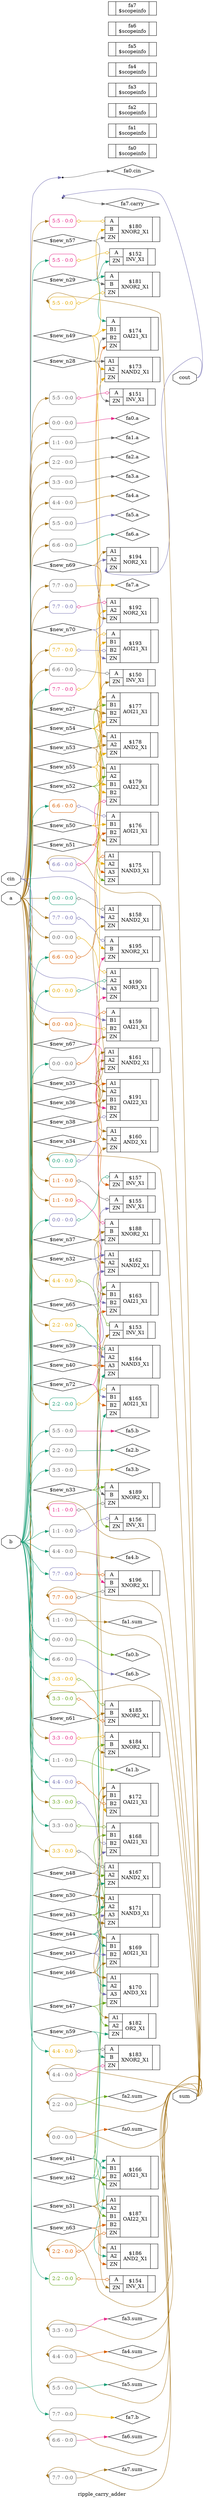 digraph "ripple_carry_adder" {
label="ripple_carry_adder";
rankdir="LR";
remincross=true;
n39 [ shape=octagon, label="a", color="black", fontcolor="black"];
n40 [ shape=octagon, label="b", color="black", fontcolor="black"];
n41 [ shape=octagon, label="cin", color="black", fontcolor="black"];
n42 [ shape=octagon, label="cout", color="black", fontcolor="black"];
n43 [ shape=diamond, label="fa0.a", color="black", fontcolor="black"];
n44 [ shape=diamond, label="fa0.b", color="black", fontcolor="black"];
n45 [ shape=diamond, label="fa0.cin", color="black", fontcolor="black"];
n46 [ shape=diamond, label="fa0.sum", color="black", fontcolor="black"];
n47 [ shape=diamond, label="fa1.a", color="black", fontcolor="black"];
n48 [ shape=diamond, label="fa1.b", color="black", fontcolor="black"];
n49 [ shape=diamond, label="fa1.sum", color="black", fontcolor="black"];
n50 [ shape=diamond, label="fa2.a", color="black", fontcolor="black"];
n51 [ shape=diamond, label="fa2.b", color="black", fontcolor="black"];
n52 [ shape=diamond, label="fa2.sum", color="black", fontcolor="black"];
n53 [ shape=diamond, label="fa3.a", color="black", fontcolor="black"];
n54 [ shape=diamond, label="fa3.b", color="black", fontcolor="black"];
n55 [ shape=diamond, label="fa3.sum", color="black", fontcolor="black"];
n56 [ shape=diamond, label="fa4.a", color="black", fontcolor="black"];
n57 [ shape=diamond, label="fa4.b", color="black", fontcolor="black"];
n58 [ shape=diamond, label="fa4.sum", color="black", fontcolor="black"];
n59 [ shape=diamond, label="fa5.a", color="black", fontcolor="black"];
n60 [ shape=diamond, label="fa5.b", color="black", fontcolor="black"];
n61 [ shape=diamond, label="fa5.sum", color="black", fontcolor="black"];
n62 [ shape=diamond, label="fa6.a", color="black", fontcolor="black"];
n63 [ shape=diamond, label="fa6.b", color="black", fontcolor="black"];
n64 [ shape=diamond, label="fa6.sum", color="black", fontcolor="black"];
n65 [ shape=diamond, label="fa7.a", color="black", fontcolor="black"];
n66 [ shape=diamond, label="fa7.b", color="black", fontcolor="black"];
n67 [ shape=diamond, label="fa7.carry", color="black", fontcolor="black"];
n68 [ shape=diamond, label="fa7.sum", color="black", fontcolor="black"];
n69 [ shape=octagon, label="sum", color="black", fontcolor="black"];
{ rank="source"; n39; n40; n41;}
{ rank="sink"; n42; n69;}
c72 [ shape=record, label="{{<p70> A|<p71> ZN}|$150\nINV_X1|{}}",  ];
x0 [ shape=record, style=rounded, label="<s0> 6:6 - 0:0 ", colorscheme="dark28", color="8", fontcolor="8" ];
x0:e -> c72:p70:w [arrowhead=odiamond, arrowtail=odiamond, dir=both, colorscheme="dark28", color="8", fontcolor="8", label=""];
c73 [ shape=record, label="{{<p70> A|<p71> ZN}|$151\nINV_X1|{}}",  ];
x1 [ shape=record, style=rounded, label="<s0> 5:5 - 0:0 ", colorscheme="dark28", color="8", fontcolor="8" ];
x1:e -> c73:p70:w [arrowhead=odiamond, arrowtail=odiamond, dir=both, colorscheme="dark28", color="4", fontcolor="4", label=""];
c74 [ shape=record, label="{{<p70> A|<p71> ZN}|$152\nINV_X1|{}}",  ];
x2 [ shape=record, style=rounded, label="<s0> 5:5 - 0:0 ", colorscheme="dark28", color="4", fontcolor="4" ];
x2:e -> c74:p70:w [arrowhead=odiamond, arrowtail=odiamond, dir=both, colorscheme="dark28", color="6", fontcolor="6", label=""];
c75 [ shape=record, label="{{<p70> A|<p71> ZN}|$153\nINV_X1|{}}",  ];
x3 [ shape=record, style=rounded, label="<s0> 4:4 - 0:0 ", colorscheme="dark28", color="6", fontcolor="6" ];
x3:e -> c75:p70:w [arrowhead=odiamond, arrowtail=odiamond, dir=both, colorscheme="dark28", color="5", fontcolor="5", label=""];
c76 [ shape=record, label="{{<p70> A|<p71> ZN}|$154\nINV_X1|{}}",  ];
x4 [ shape=record, style=rounded, label="<s0> 2:2 - 0:0 ", colorscheme="dark28", color="5", fontcolor="5" ];
x4:e -> c76:p70:w [arrowhead=odiamond, arrowtail=odiamond, dir=both, colorscheme="dark28", color="2", fontcolor="2", label=""];
c77 [ shape=record, label="{{<p70> A|<p71> ZN}|$155\nINV_X1|{}}",  ];
x5 [ shape=record, style=rounded, label="<s0> 1:1 - 0:0 ", colorscheme="dark28", color="2", fontcolor="2" ];
x5:e -> c77:p70:w [arrowhead=odiamond, arrowtail=odiamond, dir=both, colorscheme="dark28", color="8", fontcolor="8", label=""];
c78 [ shape=record, label="{{<p70> A|<p71> ZN}|$156\nINV_X1|{}}",  ];
x6 [ shape=record, style=rounded, label="<s0> 1:1 - 0:0 ", colorscheme="dark28", color="8", fontcolor="8" ];
x6:e -> c78:p70:w [arrowhead=odiamond, arrowtail=odiamond, dir=both, colorscheme="dark28", color="3", fontcolor="3", label=""];
c79 [ shape=record, label="{{<p70> A|<p71> ZN}|$157\nINV_X1|{}}",  ];
x7 [ shape=record, style=rounded, label="<s0> 0:0 - 0:0 ", colorscheme="dark28", color="3", fontcolor="3" ];
x7:e -> c79:p70:w [arrowhead=odiamond, arrowtail=odiamond, dir=both, colorscheme="dark28", color="1", fontcolor="1", label=""];
c82 [ shape=record, label="{{<p80> A1|<p81> A2|<p71> ZN}|$158\nNAND2_X1|{}}",  ];
x8 [ shape=record, style=rounded, label="<s0> 0:0 - 0:0 ", colorscheme="dark28", color="1", fontcolor="1" ];
x8:e -> c82:p80:w [arrowhead=odiamond, arrowtail=odiamond, dir=both, colorscheme="dark28", color="8", fontcolor="8", label=""];
c85 [ shape=record, label="{{<p70> A|<p83> B1|<p84> B2|<p71> ZN}|$159\nOAI21_X1|{}}",  ];
x9 [ shape=record, style=rounded, label="<s0> 0:0 - 0:0 ", colorscheme="dark28", color="8", fontcolor="8" ];
x9:e -> c85:p70:w [arrowhead=odiamond, arrowtail=odiamond, dir=both, colorscheme="dark28", color="2", fontcolor="2", label=""];
x10 [ shape=record, style=rounded, label="<s0> 0:0 - 0:0 ", colorscheme="dark28", color="2", fontcolor="2" ];
x10:e -> c85:p84:w [arrowhead=odiamond, arrowtail=odiamond, dir=both, colorscheme="dark28", color="6", fontcolor="6", label=""];
c86 [ shape=record, label="{{<p80> A1|<p81> A2|<p71> ZN}|$160\nAND2_X1|{}}",  ];
c87 [ shape=record, label="{{<p80> A1|<p81> A2|<p71> ZN}|$161\nNAND2_X1|{}}",  ];
c88 [ shape=record, label="{{<p80> A1|<p81> A2|<p71> ZN}|$162\nNAND2_X1|{}}",  ];
c89 [ shape=record, label="{{<p70> A|<p83> B1|<p84> B2|<p71> ZN}|$163\nOAI21_X1|{}}",  ];
c91 [ shape=record, label="{{<p80> A1|<p81> A2|<p90> A3|<p71> ZN}|$164\nNAND3_X1|{}}",  ];
x11 [ shape=record, style=rounded, label="<s0> 2:2 - 0:0 ", colorscheme="dark28", color="6", fontcolor="6" ];
x11:e -> c91:p80:w [arrowhead=odiamond, arrowtail=odiamond, dir=both, colorscheme="dark28", color="1", fontcolor="1", label=""];
c92 [ shape=record, label="{{<p70> A|<p83> B1|<p84> B2|<p71> ZN}|$165\nAOI21_X1|{}}",  ];
x12 [ shape=record, style=rounded, label="<s0> 2:2 - 0:0 ", colorscheme="dark28", color="1", fontcolor="1" ];
x12:e -> c92:p70:w [arrowhead=odiamond, arrowtail=odiamond, dir=both, colorscheme="dark28", color="6", fontcolor="6", label=""];
c93 [ shape=record, label="{{<p70> A|<p83> B1|<p84> B2|<p71> ZN}|$166\nAOI21_X1|{}}",  ];
c94 [ shape=record, label="{{<p80> A1|<p81> A2|<p71> ZN}|$167\nNAND2_X1|{}}",  ];
x13 [ shape=record, style=rounded, label="<s0> 3:3 - 0:0 ", colorscheme="dark28", color="6", fontcolor="6" ];
x13:e -> c94:p80:w [arrowhead=odiamond, arrowtail=odiamond, dir=both, colorscheme="dark28", color="8", fontcolor="8", label=""];
c95 [ shape=record, label="{{<p70> A|<p83> B1|<p84> B2|<p71> ZN}|$168\nOAI21_X1|{}}",  ];
x14 [ shape=record, style=rounded, label="<s0> 3:3 - 0:0 ", colorscheme="dark28", color="8", fontcolor="8" ];
x14:e -> c95:p70:w [arrowhead=odiamond, arrowtail=odiamond, dir=both, colorscheme="dark28", color="5", fontcolor="5", label=""];
x15 [ shape=record, style=rounded, label="<s0> 3:3 - 0:0 ", colorscheme="dark28", color="5", fontcolor="5" ];
x15:e -> c95:p84:w [arrowhead=odiamond, arrowtail=odiamond, dir=both, colorscheme="dark28", color="3", fontcolor="3", label=""];
c96 [ shape=record, label="{{<p70> A|<p83> B1|<p84> B2|<p71> ZN}|$169\nAOI21_X1|{}}",  ];
c97 [ shape=record, label="{{<p80> A1|<p81> A2|<p90> A3|<p71> ZN}|$170\nAND3_X1|{}}",  ];
c98 [ shape=record, label="{{<p80> A1|<p81> A2|<p90> A3|<p71> ZN}|$171\nNAND3_X1|{}}",  ];
c99 [ shape=record, label="{{<p70> A|<p83> B1|<p84> B2|<p71> ZN}|$172\nOAI21_X1|{}}",  ];
x16 [ shape=record, style=rounded, label="<s0> 4:4 - 0:0 ", colorscheme="dark28", color="3", fontcolor="3" ];
x16:e -> c99:p84:w [arrowhead=odiamond, arrowtail=odiamond, dir=both, colorscheme="dark28", color="2", fontcolor="2", label=""];
c100 [ shape=record, label="{{<p80> A1|<p81> A2|<p71> ZN}|$173\nNAND2_X1|{}}",  ];
c101 [ shape=record, label="{{<p70> A|<p83> B1|<p84> B2|<p71> ZN}|$174\nOAI21_X1|{}}",  ];
c102 [ shape=record, label="{{<p80> A1|<p81> A2|<p90> A3|<p71> ZN}|$175\nNAND3_X1|{}}",  ];
x17 [ shape=record, style=rounded, label="<s0> 6:6 - 0:0 ", colorscheme="dark28", color="2", fontcolor="2" ];
x17:e -> c102:p80:w [arrowhead=odiamond, arrowtail=odiamond, dir=both, colorscheme="dark28", color="2", fontcolor="2", label=""];
c103 [ shape=record, label="{{<p70> A|<p83> B1|<p84> B2|<p71> ZN}|$176\nAOI21_X1|{}}",  ];
x18 [ shape=record, style=rounded, label="<s0> 6:6 - 0:0 ", colorscheme="dark28", color="2", fontcolor="2" ];
x18:e -> c103:p70:w [arrowhead=odiamond, arrowtail=odiamond, dir=both, colorscheme="dark28", color="3", fontcolor="3", label=""];
c104 [ shape=record, label="{{<p70> A|<p83> B1|<p84> B2|<p71> ZN}|$177\nAOI21_X1|{}}",  ];
c105 [ shape=record, label="{{<p80> A1|<p81> A2|<p71> ZN}|$178\nAND2_X1|{}}",  ];
c106 [ shape=record, label="{{<p80> A1|<p81> A2|<p83> B1|<p84> B2|<p71> ZN}|$179\nOAI22_X1|{}}",  ];
x19 [ shape=record, style=rounded, label="<s0> 6:6 - 0:0 ", colorscheme="dark28", color="3", fontcolor="3" ];
x19:e -> c106:p71:w [arrowhead=odiamond, arrowtail=odiamond, dir=both, colorscheme="dark28", color="4", fontcolor="4", label=""];
c108 [ shape=record, label="{{<p70> A|<p107> B|<p71> ZN}|$180\nXNOR2_X1|{}}",  ];
x20 [ shape=record, style=rounded, label="<s0> 5:5 - 0:0 ", colorscheme="dark28", color="4", fontcolor="4" ];
x20:e -> c108:p70:w [arrowhead=odiamond, arrowtail=odiamond, dir=both, colorscheme="dark28", color="6", fontcolor="6", label=""];
c109 [ shape=record, label="{{<p70> A|<p107> B|<p71> ZN}|$181\nXNOR2_X1|{}}",  ];
x21 [ shape=record, style=rounded, label="<s0> 5:5 - 0:0 ", colorscheme="dark28", color="6", fontcolor="6" ];
x21:e -> c109:p71:w [arrowhead=odiamond, arrowtail=odiamond, dir=both, colorscheme="dark28", color="6", fontcolor="6", label=""];
c110 [ shape=record, label="{{<p80> A1|<p81> A2|<p71> ZN}|$182\nOR2_X1|{}}",  ];
c111 [ shape=record, label="{{<p70> A|<p107> B|<p71> ZN}|$183\nXNOR2_X1|{}}",  ];
x22 [ shape=record, style=rounded, label="<s0> 4:4 - 0:0 ", colorscheme="dark28", color="6", fontcolor="6" ];
x22:e -> c111:p70:w [arrowhead=odiamond, arrowtail=odiamond, dir=both, colorscheme="dark28", color="8", fontcolor="8", label=""];
x23 [ shape=record, style=rounded, label="<s0> 4:4 - 0:0 ", colorscheme="dark28", color="8", fontcolor="8" ];
x23:e -> c111:p71:w [arrowhead=odiamond, arrowtail=odiamond, dir=both, colorscheme="dark28", color="4", fontcolor="4", label=""];
c112 [ shape=record, label="{{<p70> A|<p107> B|<p71> ZN}|$184\nXNOR2_X1|{}}",  ];
x24 [ shape=record, style=rounded, label="<s0> 3:3 - 0:0 ", colorscheme="dark28", color="4", fontcolor="4" ];
x24:e -> c112:p70:w [arrowhead=odiamond, arrowtail=odiamond, dir=both, colorscheme="dark28", color="6", fontcolor="6", label=""];
c113 [ shape=record, label="{{<p70> A|<p107> B|<p71> ZN}|$185\nXNOR2_X1|{}}",  ];
x25 [ shape=record, style=rounded, label="<s0> 3:3 - 0:0 ", colorscheme="dark28", color="6", fontcolor="6" ];
x25:e -> c113:p70:w [arrowhead=odiamond, arrowtail=odiamond, dir=both, colorscheme="dark28", color="5", fontcolor="5", label=""];
x26 [ shape=record, style=rounded, label="<s0> 3:3 - 0:0 ", colorscheme="dark28", color="5", fontcolor="5" ];
x26:e -> c113:p71:w [arrowhead=odiamond, arrowtail=odiamond, dir=both, colorscheme="dark28", color="2", fontcolor="2", label=""];
c114 [ shape=record, label="{{<p80> A1|<p81> A2|<p71> ZN}|$186\nAND2_X1|{}}",  ];
c115 [ shape=record, label="{{<p80> A1|<p81> A2|<p83> B1|<p84> B2|<p71> ZN}|$187\nOAI22_X1|{}}",  ];
x27 [ shape=record, style=rounded, label="<s0> 2:2 - 0:0 ", colorscheme="dark28", color="2", fontcolor="2" ];
x27:e -> c115:p71:w [arrowhead=odiamond, arrowtail=odiamond, dir=both, colorscheme="dark28", color="2", fontcolor="2", label=""];
c116 [ shape=record, label="{{<p70> A|<p107> B|<p71> ZN}|$188\nXNOR2_X1|{}}",  ];
x28 [ shape=record, style=rounded, label="<s0> 1:1 - 0:0 ", colorscheme="dark28", color="2", fontcolor="2" ];
x28:e -> c116:p70:w [arrowhead=odiamond, arrowtail=odiamond, dir=both, colorscheme="dark28", color="4", fontcolor="4", label=""];
c117 [ shape=record, label="{{<p70> A|<p107> B|<p71> ZN}|$189\nXNOR2_X1|{}}",  ];
x29 [ shape=record, style=rounded, label="<s0> 1:1 - 0:0 ", colorscheme="dark28", color="4", fontcolor="4" ];
x29:e -> c117:p71:w [arrowhead=odiamond, arrowtail=odiamond, dir=both, colorscheme="dark28", color="8", fontcolor="8", label=""];
c118 [ shape=record, label="{{<p80> A1|<p81> A2|<p90> A3|<p71> ZN}|$190\nNOR3_X1|{}}",  ];
x30 [ shape=record, style=rounded, label="<s0> 0:0 - 0:0 ", colorscheme="dark28", color="8", fontcolor="8" ];
x30:e -> c118:p80:w [arrowhead=odiamond, arrowtail=odiamond, dir=both, colorscheme="dark28", color="6", fontcolor="6", label=""];
x31 [ shape=record, style=rounded, label="<s0> 0:0 - 0:0 ", colorscheme="dark28", color="6", fontcolor="6" ];
x31:e -> c118:p81:w [arrowhead=odiamond, arrowtail=odiamond, dir=both, colorscheme="dark28", color="1", fontcolor="1", label=""];
c119 [ shape=record, label="{{<p80> A1|<p81> A2|<p83> B1|<p84> B2|<p71> ZN}|$191\nOAI22_X1|{}}",  ];
x32 [ shape=record, style=rounded, label="<s0> 0:0 - 0:0 ", colorscheme="dark28", color="1", fontcolor="1" ];
x32:e -> c119:p71:w [arrowhead=odiamond, arrowtail=odiamond, dir=both, colorscheme="dark28", color="3", fontcolor="3", label=""];
c120 [ shape=record, label="{{<p80> A1|<p81> A2|<p71> ZN}|$192\nNOR2_X1|{}}",  ];
x33 [ shape=record, style=rounded, label="<s0> 7:7 - 0:0 ", colorscheme="dark28", color="3", fontcolor="3" ];
x33:e -> c120:p80:w [arrowhead=odiamond, arrowtail=odiamond, dir=both, colorscheme="dark28", color="4", fontcolor="4", label=""];
c121 [ shape=record, label="{{<p70> A|<p83> B1|<p84> B2|<p71> ZN}|$193\nAOI21_X1|{}}",  ];
x34 [ shape=record, style=rounded, label="<s0> 7:7 - 0:0 ", colorscheme="dark28", color="4", fontcolor="4" ];
x34:e -> c121:p70:w [arrowhead=odiamond, arrowtail=odiamond, dir=both, colorscheme="dark28", color="6", fontcolor="6", label=""];
x35 [ shape=record, style=rounded, label="<s0> 7:7 - 0:0 ", colorscheme="dark28", color="6", fontcolor="6" ];
x35:e -> c121:p84:w [arrowhead=odiamond, arrowtail=odiamond, dir=both, colorscheme="dark28", color="3", fontcolor="3", label=""];
c122 [ shape=record, label="{{<p80> A1|<p81> A2|<p71> ZN}|$194\nNOR2_X1|{}}",  ];
c123 [ shape=record, label="{{<p70> A|<p107> B|<p71> ZN}|$195\nXNOR2_X1|{}}",  ];
x36 [ shape=record, style=rounded, label="<s0> 7:7 - 0:0 ", colorscheme="dark28", color="3", fontcolor="3" ];
x36:e -> c123:p70:w [arrowhead=odiamond, arrowtail=odiamond, dir=both, colorscheme="dark28", color="3", fontcolor="3", label=""];
c124 [ shape=record, label="{{<p70> A|<p107> B|<p71> ZN}|$196\nXNOR2_X1|{}}",  ];
x37 [ shape=record, style=rounded, label="<s0> 7:7 - 0:0 ", colorscheme="dark28", color="3", fontcolor="3" ];
x37:e -> c124:p70:w [arrowhead=odiamond, arrowtail=odiamond, dir=both, colorscheme="dark28", color="2", fontcolor="2", label=""];
x38 [ shape=record, style=rounded, label="<s0> 7:7 - 0:0 ", colorscheme="dark28", color="2", fontcolor="2" ];
x38:e -> c124:p71:w [arrowhead=odiamond, arrowtail=odiamond, dir=both, colorscheme="dark28", color="8", fontcolor="8", label=""];
c125 [ shape=record, label="{{}|fa0\n$scopeinfo|{}}",  ];
c126 [ shape=record, label="{{}|fa1\n$scopeinfo|{}}",  ];
c127 [ shape=record, label="{{}|fa2\n$scopeinfo|{}}",  ];
c128 [ shape=record, label="{{}|fa3\n$scopeinfo|{}}",  ];
c129 [ shape=record, label="{{}|fa4\n$scopeinfo|{}}",  ];
c130 [ shape=record, label="{{}|fa5\n$scopeinfo|{}}",  ];
c131 [ shape=record, label="{{}|fa6\n$scopeinfo|{}}",  ];
c132 [ shape=record, label="{{}|fa7\n$scopeinfo|{}}",  ];
x39 [ shape=record, style=rounded, label="<s0> 0:0 - 0:0 ", colorscheme="dark28", color="8", fontcolor="8" ];
x40 [ shape=record, style=rounded, label="<s0> 0:0 - 0:0 ", colorscheme="dark28", color="8", fontcolor="8" ];
x41 [shape=point, ];
x42 [ shape=record, style=rounded, label="<s0> 0:0 - 0:0 ", colorscheme="dark28", color="8", fontcolor="8" ];
x43 [ shape=record, style=rounded, label="<s0> 1:1 - 0:0 ", colorscheme="dark28", color="8", fontcolor="8" ];
x44 [ shape=record, style=rounded, label="<s0> 1:1 - 0:0 ", colorscheme="dark28", color="8", fontcolor="8" ];
x45 [ shape=record, style=rounded, label="<s0> 1:1 - 0:0 ", colorscheme="dark28", color="8", fontcolor="8" ];
x46 [ shape=record, style=rounded, label="<s0> 2:2 - 0:0 ", colorscheme="dark28", color="8", fontcolor="8" ];
x47 [ shape=record, style=rounded, label="<s0> 2:2 - 0:0 ", colorscheme="dark28", color="8", fontcolor="8" ];
x48 [ shape=record, style=rounded, label="<s0> 2:2 - 0:0 ", colorscheme="dark28", color="8", fontcolor="8" ];
x49 [ shape=record, style=rounded, label="<s0> 3:3 - 0:0 ", colorscheme="dark28", color="8", fontcolor="8" ];
x50 [ shape=record, style=rounded, label="<s0> 3:3 - 0:0 ", colorscheme="dark28", color="8", fontcolor="8" ];
x51 [ shape=record, style=rounded, label="<s0> 3:3 - 0:0 ", colorscheme="dark28", color="8", fontcolor="8" ];
x52 [ shape=record, style=rounded, label="<s0> 4:4 - 0:0 ", colorscheme="dark28", color="8", fontcolor="8" ];
x53 [ shape=record, style=rounded, label="<s0> 4:4 - 0:0 ", colorscheme="dark28", color="8", fontcolor="8" ];
x54 [ shape=record, style=rounded, label="<s0> 4:4 - 0:0 ", colorscheme="dark28", color="8", fontcolor="8" ];
x55 [ shape=record, style=rounded, label="<s0> 5:5 - 0:0 ", colorscheme="dark28", color="8", fontcolor="8" ];
x56 [ shape=record, style=rounded, label="<s0> 5:5 - 0:0 ", colorscheme="dark28", color="8", fontcolor="8" ];
x57 [ shape=record, style=rounded, label="<s0> 5:5 - 0:0 ", colorscheme="dark28", color="8", fontcolor="8" ];
x58 [ shape=record, style=rounded, label="<s0> 6:6 - 0:0 ", colorscheme="dark28", color="8", fontcolor="8" ];
x59 [ shape=record, style=rounded, label="<s0> 6:6 - 0:0 ", colorscheme="dark28", color="8", fontcolor="8" ];
x60 [ shape=record, style=rounded, label="<s0> 6:6 - 0:0 ", colorscheme="dark28", color="8", fontcolor="8" ];
x61 [ shape=record, style=rounded, label="<s0> 7:7 - 0:0 ", colorscheme="dark28", color="8", fontcolor="8" ];
x62 [ shape=record, style=rounded, label="<s0> 7:7 - 0:0 ", colorscheme="dark28", color="8", fontcolor="8" ];
x63 [shape=point, ];
x64 [ shape=record, style=rounded, label="<s0> 7:7 - 0:0 ", colorscheme="dark28", color="8", fontcolor="8" ];
n1 [ shape=diamond, label="$new_n27" ];
n1:e -> c104:p84:w [colorscheme="dark28", color="7", fontcolor="7", label=""];
n1:e -> c105:p80:w [colorscheme="dark28", color="7", fontcolor="7", label=""];
n1:e -> c106:p80:w [colorscheme="dark28", color="7", fontcolor="7", label=""];
n1:e -> c72:p71:w [colorscheme="dark28", color="7", fontcolor="7", label=""];
n10 [ shape=diamond, label="$new_n36" ];
n10:e -> c85:p71:w [colorscheme="dark28", color="7", fontcolor="7", label=""];
n10:e -> c86:p81:w [colorscheme="dark28", color="7", fontcolor="7", label=""];
n10:e -> c87:p81:w [colorscheme="dark28", color="7", fontcolor="7", label=""];
n11 [ shape=diamond, label="$new_n37" ];
n11:e -> c116:p107:w [colorscheme="dark28", color="7", fontcolor="7", label=""];
n11:e -> c86:p71:w [colorscheme="dark28", color="7", fontcolor="7", label=""];
n11:e -> c88:p81:w [colorscheme="dark28", color="7", fontcolor="7", label=""];
n11:e -> c89:p83:w [colorscheme="dark28", color="7", fontcolor="7", label=""];
n12 [ shape=diamond, label="$new_n38" ];
n12:e -> c119:p83:w [colorscheme="dark28", color="7", fontcolor="7", label=""];
n12:e -> c87:p71:w [colorscheme="dark28", color="7", fontcolor="7", label=""];
n13 [ shape=diamond, label="$new_n39" ];
n13:e -> c88:p71:w [colorscheme="dark28", color="3", fontcolor="3", label=""];
n13:e -> c91:p81:w [colorscheme="dark28", color="3", fontcolor="3", label=""];
n13:e -> c92:p83:w [colorscheme="dark28", color="3", fontcolor="3", label=""];
n14 [ shape=diamond, label="$new_n40" ];
n14:e -> c89:p71:w [colorscheme="dark28", color="2", fontcolor="2", label=""];
n14:e -> c91:p90:w [colorscheme="dark28", color="2", fontcolor="2", label=""];
n14:e -> c92:p84:w [colorscheme="dark28", color="2", fontcolor="2", label=""];
n15 [ shape=diamond, label="$new_n41" ];
n15:e -> c115:p81:w [colorscheme="dark28", color="1", fontcolor="1", label=""];
n15:e -> c91:p71:w [colorscheme="dark28", color="1", fontcolor="1", label=""];
n15:e -> c93:p83:w [colorscheme="dark28", color="1", fontcolor="1", label=""];
n16 [ shape=diamond, label="$new_n42" ];
n16:e -> c114:p81:w [colorscheme="dark28", color="1", fontcolor="1", label=""];
n16:e -> c92:p71:w [colorscheme="dark28", color="1", fontcolor="1", label=""];
n16:e -> c93:p70:w [colorscheme="dark28", color="1", fontcolor="1", label=""];
n17 [ shape=diamond, label="$new_n43" ];
n17:e -> c112:p107:w [colorscheme="dark28", color="5", fontcolor="5", label=""];
n17:e -> c115:p83:w [colorscheme="dark28", color="5", fontcolor="5", label=""];
n17:e -> c93:p71:w [colorscheme="dark28", color="5", fontcolor="5", label=""];
n17:e -> c94:p81:w [colorscheme="dark28", color="5", fontcolor="5", label=""];
n17:e -> c95:p83:w [colorscheme="dark28", color="5", fontcolor="5", label=""];
n18 [ shape=diamond, label="$new_n44" ];
n18:e -> c94:p71:w [colorscheme="dark28", color="1", fontcolor="1", label=""];
n18:e -> c96:p83:w [colorscheme="dark28", color="1", fontcolor="1", label=""];
n18:e -> c97:p81:w [colorscheme="dark28", color="1", fontcolor="1", label=""];
n18:e -> c98:p81:w [colorscheme="dark28", color="1", fontcolor="1", label=""];
n19 [ shape=diamond, label="$new_n45" ];
n19:e -> c95:p71:w [colorscheme="dark28", color="3", fontcolor="3", label=""];
n19:e -> c96:p84:w [colorscheme="dark28", color="3", fontcolor="3", label=""];
n19:e -> c97:p90:w [colorscheme="dark28", color="3", fontcolor="3", label=""];
n19:e -> c98:p90:w [colorscheme="dark28", color="3", fontcolor="3", label=""];
n2 [ shape=diamond, label="$new_n28" ];
n2:e -> c100:p80:w [colorscheme="dark28", color="8", fontcolor="8", label=""];
n2:e -> c101:p84:w [colorscheme="dark28", color="8", fontcolor="8", label=""];
n2:e -> c73:p71:w [colorscheme="dark28", color="8", fontcolor="8", label=""];
n20 [ shape=diamond, label="$new_n46" ];
n20:e -> c110:p80:w [colorscheme="dark28", color="7", fontcolor="7", label=""];
n20:e -> c96:p71:w [colorscheme="dark28", color="7", fontcolor="7", label=""];
n20:e -> c99:p83:w [colorscheme="dark28", color="7", fontcolor="7", label=""];
n21 [ shape=diamond, label="$new_n47" ];
n21:e -> c110:p81:w [colorscheme="dark28", color="5", fontcolor="5", label=""];
n21:e -> c97:p71:w [colorscheme="dark28", color="5", fontcolor="5", label=""];
n22 [ shape=diamond, label="$new_n48" ];
n22:e -> c98:p71:w [colorscheme="dark28", color="7", fontcolor="7", label=""];
n22:e -> c99:p70:w [colorscheme="dark28", color="7", fontcolor="7", label=""];
n23 [ shape=diamond, label="$new_n49" ];
n23:e -> c100:p81:w [colorscheme="dark28", color="6", fontcolor="6", label=""];
n23:e -> c101:p83:w [colorscheme="dark28", color="6", fontcolor="6", label=""];
n23:e -> c108:p107:w [colorscheme="dark28", color="6", fontcolor="6", label=""];
n23:e -> c99:p71:w [colorscheme="dark28", color="6", fontcolor="6", label=""];
n24 [ shape=diamond, label="$new_n50" ];
n24:e -> c100:p71:w [colorscheme="dark28", color="6", fontcolor="6", label=""];
n24:e -> c102:p81:w [colorscheme="dark28", color="6", fontcolor="6", label=""];
n24:e -> c103:p83:w [colorscheme="dark28", color="6", fontcolor="6", label=""];
n25 [ shape=diamond, label="$new_n51" ];
n25:e -> c101:p71:w [colorscheme="dark28", color="2", fontcolor="2", label=""];
n25:e -> c102:p90:w [colorscheme="dark28", color="2", fontcolor="2", label=""];
n25:e -> c103:p84:w [colorscheme="dark28", color="2", fontcolor="2", label=""];
n26 [ shape=diamond, label="$new_n52" ];
n26:e -> c102:p71:w [colorscheme="dark28", color="5", fontcolor="5", label=""];
n26:e -> c104:p83:w [colorscheme="dark28", color="5", fontcolor="5", label=""];
n26:e -> c106:p81:w [colorscheme="dark28", color="5", fontcolor="5", label=""];
n27 [ shape=diamond, label="$new_n53" ];
n27:e -> c103:p71:w [colorscheme="dark28", color="7", fontcolor="7", label=""];
n27:e -> c104:p70:w [colorscheme="dark28", color="7", fontcolor="7", label=""];
n27:e -> c105:p81:w [colorscheme="dark28", color="7", fontcolor="7", label=""];
n28 [ shape=diamond, label="$new_n54" ];
n28:e -> c104:p71:w [colorscheme="dark28", color="6", fontcolor="6", label=""];
n28:e -> c106:p83:w [colorscheme="dark28", color="6", fontcolor="6", label=""];
n28:e -> c120:p81:w [colorscheme="dark28", color="6", fontcolor="6", label=""];
n28:e -> c121:p83:w [colorscheme="dark28", color="6", fontcolor="6", label=""];
n28:e -> c123:p107:w [colorscheme="dark28", color="6", fontcolor="6", label=""];
n29 [ shape=diamond, label="$new_n55" ];
n29:e -> c105:p71:w [colorscheme="dark28", color="6", fontcolor="6", label=""];
n29:e -> c106:p84:w [colorscheme="dark28", color="6", fontcolor="6", label=""];
n3 [ shape=diamond, label="$new_n29" ];
n3:e -> c101:p70:w [colorscheme="dark28", color="1", fontcolor="1", label=""];
n3:e -> c109:p70:w [colorscheme="dark28", color="1", fontcolor="1", label=""];
n3:e -> c74:p71:w [colorscheme="dark28", color="1", fontcolor="1", label=""];
n30 [ shape=diamond, label="$new_n57" ];
n30:e -> c108:p71:w [colorscheme="dark28", color="8", fontcolor="8", label=""];
n30:e -> c109:p107:w [colorscheme="dark28", color="8", fontcolor="8", label=""];
n31 [ shape=diamond, label="$new_n59" ];
n31:e -> c110:p71:w [colorscheme="dark28", color="1", fontcolor="1", label=""];
n31:e -> c111:p107:w [colorscheme="dark28", color="1", fontcolor="1", label=""];
n32 [ shape=diamond, label="$new_n61" ];
n32:e -> c112:p71:w [colorscheme="dark28", color="7", fontcolor="7", label=""];
n32:e -> c113:p107:w [colorscheme="dark28", color="7", fontcolor="7", label=""];
n33 [ shape=diamond, label="$new_n63" ];
n33:e -> c114:p71:w [colorscheme="dark28", color="2", fontcolor="2", label=""];
n33:e -> c115:p84:w [colorscheme="dark28", color="2", fontcolor="2", label=""];
n34 [ shape=diamond, label="$new_n65" ];
n34:e -> c116:p71:w [colorscheme="dark28", color="8", fontcolor="8", label=""];
n34:e -> c117:p107:w [colorscheme="dark28", color="8", fontcolor="8", label=""];
n35 [ shape=diamond, label="$new_n67" ];
n35:e -> c118:p71:w [colorscheme="dark28", color="4", fontcolor="4", label=""];
n35:e -> c119:p84:w [colorscheme="dark28", color="4", fontcolor="4", label=""];
n36 [ shape=diamond, label="$new_n69" ];
n36:e -> c120:p71:w [colorscheme="dark28", color="7", fontcolor="7", label=""];
n36:e -> c122:p80:w [colorscheme="dark28", color="7", fontcolor="7", label=""];
n37 [ shape=diamond, label="$new_n70" ];
n37:e -> c121:p71:w [colorscheme="dark28", color="3", fontcolor="3", label=""];
n37:e -> c122:p81:w [colorscheme="dark28", color="3", fontcolor="3", label=""];
n38 [ shape=diamond, label="$new_n72" ];
n38:e -> c123:p71:w [colorscheme="dark28", color="4", fontcolor="4", label=""];
n38:e -> c124:p107:w [colorscheme="dark28", color="4", fontcolor="4", label=""];
n39:e -> x0:s0:w [colorscheme="dark28", color="7", fontcolor="7", label=""];
n39:e -> x10:s0:w [colorscheme="dark28", color="7", fontcolor="7", label=""];
n39:e -> x11:s0:w [colorscheme="dark28", color="7", fontcolor="7", label=""];
n39:e -> x12:s0:w [colorscheme="dark28", color="7", fontcolor="7", label=""];
n39:e -> x13:s0:w [colorscheme="dark28", color="7", fontcolor="7", label=""];
n39:e -> x15:s0:w [colorscheme="dark28", color="7", fontcolor="7", label=""];
n39:e -> x1:s0:w [colorscheme="dark28", color="7", fontcolor="7", label=""];
n39:e -> x20:s0:w [colorscheme="dark28", color="7", fontcolor="7", label=""];
n39:e -> x24:s0:w [colorscheme="dark28", color="7", fontcolor="7", label=""];
n39:e -> x28:s0:w [colorscheme="dark28", color="7", fontcolor="7", label=""];
n39:e -> x30:s0:w [colorscheme="dark28", color="7", fontcolor="7", label=""];
n39:e -> x33:s0:w [colorscheme="dark28", color="7", fontcolor="7", label=""];
n39:e -> x35:s0:w [colorscheme="dark28", color="7", fontcolor="7", label=""];
n39:e -> x36:s0:w [colorscheme="dark28", color="7", fontcolor="7", label=""];
n39:e -> x39:s0:w [colorscheme="dark28", color="7", fontcolor="7", label=""];
n39:e -> x3:s0:w [colorscheme="dark28", color="7", fontcolor="7", label=""];
n39:e -> x43:s0:w [colorscheme="dark28", color="7", fontcolor="7", label=""];
n39:e -> x46:s0:w [colorscheme="dark28", color="7", fontcolor="7", label=""];
n39:e -> x49:s0:w [colorscheme="dark28", color="7", fontcolor="7", label=""];
n39:e -> x52:s0:w [colorscheme="dark28", color="7", fontcolor="7", label=""];
n39:e -> x55:s0:w [colorscheme="dark28", color="7", fontcolor="7", label=""];
n39:e -> x58:s0:w [colorscheme="dark28", color="7", fontcolor="7", label=""];
n39:e -> x5:s0:w [colorscheme="dark28", color="7", fontcolor="7", label=""];
n39:e -> x61:s0:w [colorscheme="dark28", color="7", fontcolor="7", label=""];
n39:e -> x8:s0:w [colorscheme="dark28", color="7", fontcolor="7", label=""];
n4 [ shape=diamond, label="$new_n30" ];
n4:e -> c75:p71:w [colorscheme="dark28", color="7", fontcolor="7", label=""];
n4:e -> c96:p70:w [colorscheme="dark28", color="7", fontcolor="7", label=""];
n4:e -> c97:p80:w [colorscheme="dark28", color="7", fontcolor="7", label=""];
n4:e -> c98:p80:w [colorscheme="dark28", color="7", fontcolor="7", label=""];
n40:e -> x14:s0:w [colorscheme="dark28", color="1", fontcolor="1", label=""];
n40:e -> x16:s0:w [colorscheme="dark28", color="1", fontcolor="1", label=""];
n40:e -> x17:s0:w [colorscheme="dark28", color="1", fontcolor="1", label=""];
n40:e -> x18:s0:w [colorscheme="dark28", color="1", fontcolor="1", label=""];
n40:e -> x22:s0:w [colorscheme="dark28", color="1", fontcolor="1", label=""];
n40:e -> x25:s0:w [colorscheme="dark28", color="1", fontcolor="1", label=""];
n40:e -> x2:s0:w [colorscheme="dark28", color="1", fontcolor="1", label=""];
n40:e -> x31:s0:w [colorscheme="dark28", color="1", fontcolor="1", label=""];
n40:e -> x34:s0:w [colorscheme="dark28", color="1", fontcolor="1", label=""];
n40:e -> x37:s0:w [colorscheme="dark28", color="1", fontcolor="1", label=""];
n40:e -> x40:s0:w [colorscheme="dark28", color="1", fontcolor="1", label=""];
n40:e -> x44:s0:w [colorscheme="dark28", color="1", fontcolor="1", label=""];
n40:e -> x47:s0:w [colorscheme="dark28", color="1", fontcolor="1", label=""];
n40:e -> x4:s0:w [colorscheme="dark28", color="1", fontcolor="1", label=""];
n40:e -> x50:s0:w [colorscheme="dark28", color="1", fontcolor="1", label=""];
n40:e -> x53:s0:w [colorscheme="dark28", color="1", fontcolor="1", label=""];
n40:e -> x56:s0:w [colorscheme="dark28", color="1", fontcolor="1", label=""];
n40:e -> x59:s0:w [colorscheme="dark28", color="1", fontcolor="1", label=""];
n40:e -> x62:s0:w [colorscheme="dark28", color="1", fontcolor="1", label=""];
n40:e -> x6:s0:w [colorscheme="dark28", color="1", fontcolor="1", label=""];
n40:e -> x7:s0:w [colorscheme="dark28", color="1", fontcolor="1", label=""];
n40:e -> x9:s0:w [colorscheme="dark28", color="1", fontcolor="1", label=""];
n41:e -> c118:p90:w [colorscheme="dark28", color="3", fontcolor="3", label=""];
n41:e -> c82:p81:w [colorscheme="dark28", color="3", fontcolor="3", label=""];
n41:e -> c85:p83:w [colorscheme="dark28", color="3", fontcolor="3", label=""];
n41:e -> x41:w [colorscheme="dark28", color="3", fontcolor="3", label=""];
n42:e -> c122:p71:w [colorscheme="dark28", color="3", fontcolor="3", label=""];
n42:e -> x63:w [colorscheme="dark28", color="3", fontcolor="3", label=""];
x39:e -> n43:w [colorscheme="dark28", color="4", fontcolor="4", label=""];
x40:e -> n44:w [colorscheme="dark28", color="5", fontcolor="5", label=""];
x41:e -> n45:w [colorscheme="dark28", color="8", fontcolor="8", label=""];
x42:e -> n46:w [colorscheme="dark28", color="2", fontcolor="2", label=""];
x43:e -> n47:w [colorscheme="dark28", color="8", fontcolor="8", label=""];
x44:e -> n48:w [colorscheme="dark28", color="5", fontcolor="5", label=""];
x45:e -> n49:w [colorscheme="dark28", color="7", fontcolor="7", label=""];
n5 [ shape=diamond, label="$new_n31" ];
n5:e -> c114:p80:w [colorscheme="dark28", color="7", fontcolor="7", label=""];
n5:e -> c115:p80:w [colorscheme="dark28", color="7", fontcolor="7", label=""];
n5:e -> c76:p71:w [colorscheme="dark28", color="7", fontcolor="7", label=""];
n5:e -> c93:p84:w [colorscheme="dark28", color="7", fontcolor="7", label=""];
x46:e -> n50:w [colorscheme="dark28", color="8", fontcolor="8", label=""];
x47:e -> n51:w [colorscheme="dark28", color="1", fontcolor="1", label=""];
x48:e -> n52:w [colorscheme="dark28", color="5", fontcolor="5", label=""];
x49:e -> n53:w [colorscheme="dark28", color="8", fontcolor="8", label=""];
x50:e -> n54:w [colorscheme="dark28", color="6", fontcolor="6", label=""];
x51:e -> n55:w [colorscheme="dark28", color="4", fontcolor="4", label=""];
x52:e -> n56:w [colorscheme="dark28", color="7", fontcolor="7", label=""];
x53:e -> n57:w [colorscheme="dark28", color="7", fontcolor="7", label=""];
x54:e -> n58:w [colorscheme="dark28", color="2", fontcolor="2", label=""];
x55:e -> n59:w [colorscheme="dark28", color="3", fontcolor="3", label=""];
n6 [ shape=diamond, label="$new_n32" ];
n6:e -> c77:p71:w [colorscheme="dark28", color="3", fontcolor="3", label=""];
n6:e -> c88:p80:w [colorscheme="dark28", color="3", fontcolor="3", label=""];
n6:e -> c89:p84:w [colorscheme="dark28", color="3", fontcolor="3", label=""];
x56:e -> n60:w [colorscheme="dark28", color="4", fontcolor="4", label=""];
x57:e -> n61:w [colorscheme="dark28", color="1", fontcolor="1", label=""];
x58:e -> n62:w [colorscheme="dark28", color="1", fontcolor="1", label=""];
x59:e -> n63:w [colorscheme="dark28", color="3", fontcolor="3", label=""];
x60:e -> n64:w [colorscheme="dark28", color="4", fontcolor="4", label=""];
x61:e -> n65:w [colorscheme="dark28", color="6", fontcolor="6", label=""];
x62:e -> n66:w [colorscheme="dark28", color="6", fontcolor="6", label=""];
x63:e -> n67:w [colorscheme="dark28", color="8", fontcolor="8", label=""];
x64:e -> n68:w [colorscheme="dark28", color="7", fontcolor="7", label=""];
n69:e -> x19:s0:w [colorscheme="dark28", color="7", fontcolor="7", label=""];
n69:e -> x21:s0:w [colorscheme="dark28", color="7", fontcolor="7", label=""];
n69:e -> x23:s0:w [colorscheme="dark28", color="7", fontcolor="7", label=""];
n69:e -> x26:s0:w [colorscheme="dark28", color="7", fontcolor="7", label=""];
n69:e -> x27:s0:w [colorscheme="dark28", color="7", fontcolor="7", label=""];
n69:e -> x29:s0:w [colorscheme="dark28", color="7", fontcolor="7", label=""];
n69:e -> x32:s0:w [colorscheme="dark28", color="7", fontcolor="7", label=""];
n69:e -> x38:s0:w [colorscheme="dark28", color="7", fontcolor="7", label=""];
n69:e -> x42:s0:w [colorscheme="dark28", color="7", fontcolor="7", label=""];
n69:e -> x45:s0:w [colorscheme="dark28", color="7", fontcolor="7", label=""];
n69:e -> x48:s0:w [colorscheme="dark28", color="7", fontcolor="7", label=""];
n69:e -> x51:s0:w [colorscheme="dark28", color="7", fontcolor="7", label=""];
n69:e -> x54:s0:w [colorscheme="dark28", color="7", fontcolor="7", label=""];
n69:e -> x57:s0:w [colorscheme="dark28", color="7", fontcolor="7", label=""];
n69:e -> x60:s0:w [colorscheme="dark28", color="7", fontcolor="7", label=""];
n69:e -> x64:s0:w [colorscheme="dark28", color="7", fontcolor="7", label=""];
n7 [ shape=diamond, label="$new_n33" ];
n7:e -> c117:p70:w [colorscheme="dark28", color="5", fontcolor="5", label=""];
n7:e -> c78:p71:w [colorscheme="dark28", color="5", fontcolor="5", label=""];
n7:e -> c89:p70:w [colorscheme="dark28", color="5", fontcolor="5", label=""];
n8 [ shape=diamond, label="$new_n34" ];
n8:e -> c119:p80:w [colorscheme="dark28", color="2", fontcolor="2", label=""];
n8:e -> c79:p71:w [colorscheme="dark28", color="2", fontcolor="2", label=""];
n9 [ shape=diamond, label="$new_n35" ];
n9:e -> c119:p81:w [colorscheme="dark28", color="7", fontcolor="7", label=""];
n9:e -> c82:p71:w [colorscheme="dark28", color="7", fontcolor="7", label=""];
n9:e -> c86:p80:w [colorscheme="dark28", color="7", fontcolor="7", label=""];
n9:e -> c87:p80:w [colorscheme="dark28", color="7", fontcolor="7", label=""];
}
